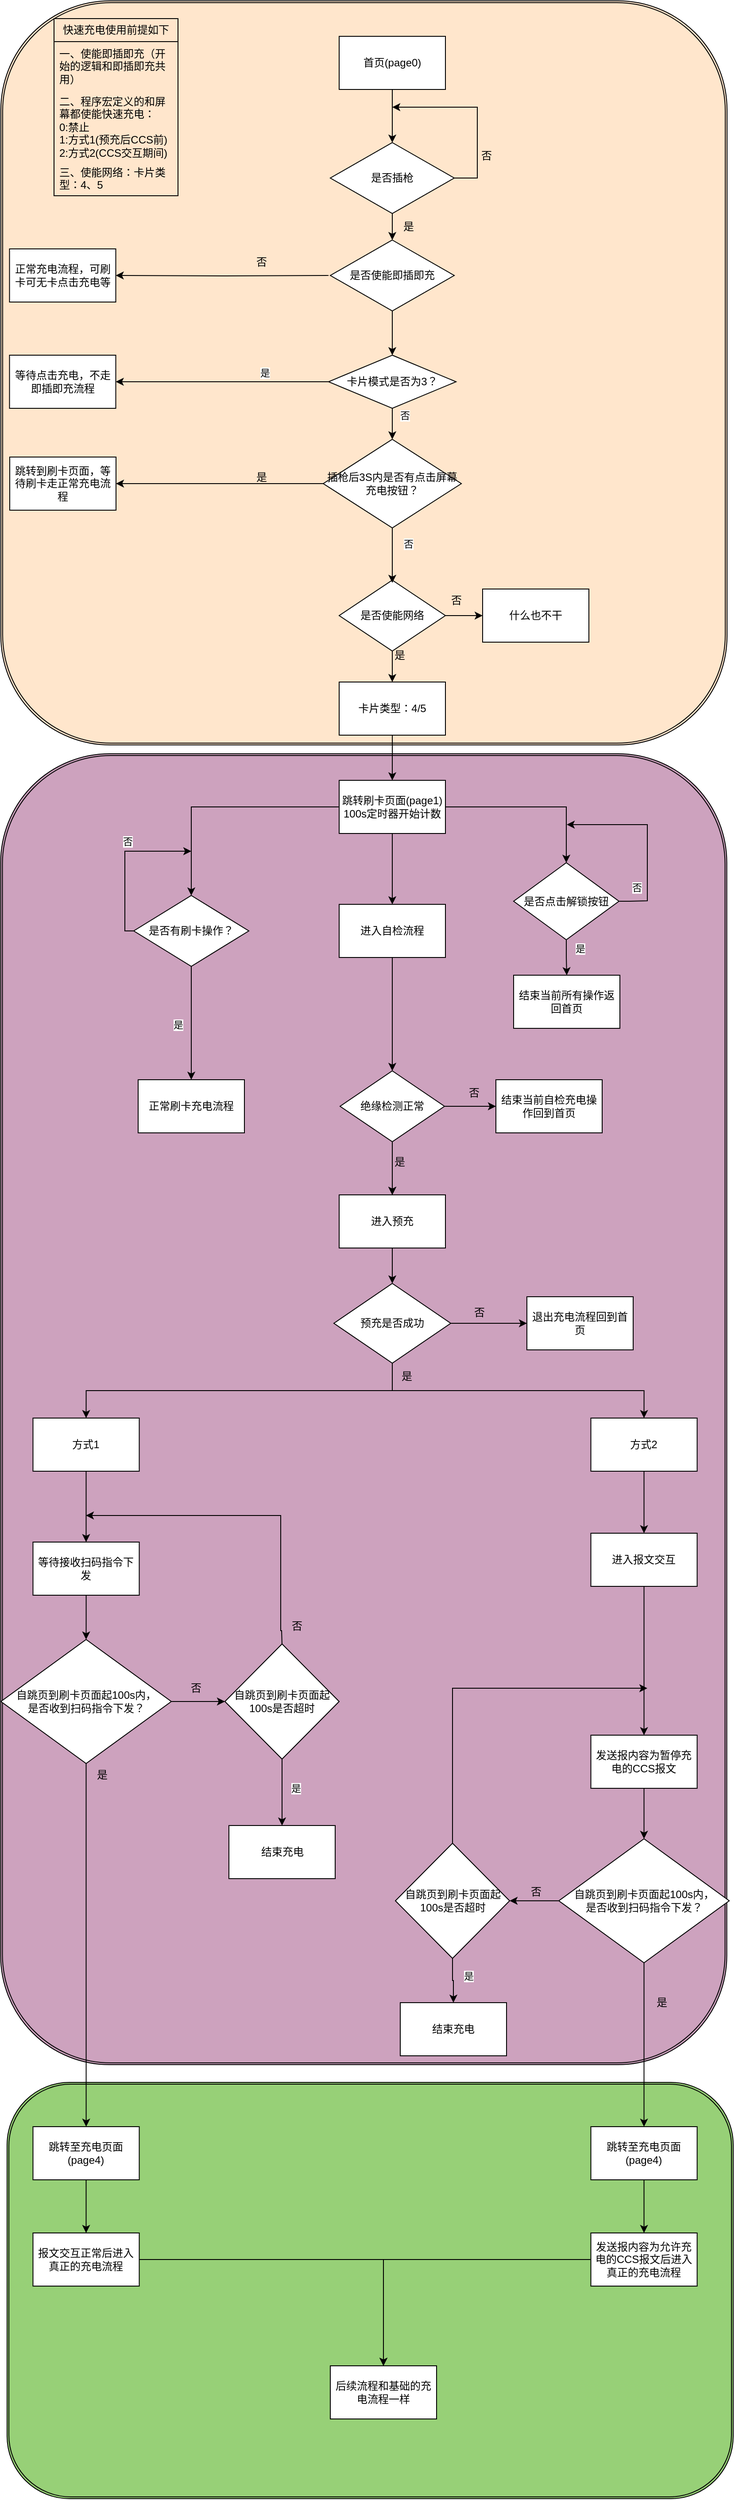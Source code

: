 <mxfile version="26.1.0">
  <diagram name="第 1 页" id="_wxlxbOuwD2xel54f2Es">
    <mxGraphModel dx="1295" dy="618" grid="1" gridSize="10" guides="1" tooltips="1" connect="1" arrows="1" fold="1" page="1" pageScale="1" pageWidth="827" pageHeight="1169" math="0" shadow="0">
      <root>
        <mxCell id="0" />
        <mxCell id="1" parent="0" />
        <mxCell id="grQIQOn9JKOV-cUVF6TH-68" value="" style="shape=ext;double=1;rounded=1;whiteSpace=wrap;html=1;fillColor=light-dark(#97D077,var(--ge-dark-color, #121212));" vertex="1" parent="1">
          <mxGeometry x="7" y="2350" width="820" height="470" as="geometry" />
        </mxCell>
        <mxCell id="grQIQOn9JKOV-cUVF6TH-65" value="" style="shape=ext;double=1;rounded=1;whiteSpace=wrap;html=1;fillColor=light-dark(#CDA2BE,var(--ge-dark-color, #121212));" vertex="1" parent="1">
          <mxGeometry x="-0.25" y="850" width="820" height="1480" as="geometry" />
        </mxCell>
        <mxCell id="grQIQOn9JKOV-cUVF6TH-64" value="" style="shape=ext;double=1;rounded=1;whiteSpace=wrap;html=1;fillColor=light-dark(#FFE6CC,var(--ge-dark-color, #121212));" vertex="1" parent="1">
          <mxGeometry width="820" height="840" as="geometry" />
        </mxCell>
        <mxCell id="zf2HrxrqcfnrQOqgLEEx-1" value="快速充电使用前提如下" style="swimlane;fontStyle=0;childLayout=stackLayout;horizontal=1;startSize=26;fillColor=none;horizontalStack=0;resizeParent=1;resizeParentMax=0;resizeLast=0;collapsible=1;marginBottom=0;whiteSpace=wrap;html=1;" parent="1" vertex="1">
          <mxGeometry x="60" y="20" width="140" height="200" as="geometry" />
        </mxCell>
        <mxCell id="zf2HrxrqcfnrQOqgLEEx-3" value="一、使能即插即充（开始的逻辑和即插即充共用）" style="text;strokeColor=none;fillColor=none;align=left;verticalAlign=top;spacingLeft=4;spacingRight=4;overflow=hidden;rotatable=0;points=[[0,0.5],[1,0.5]];portConstraint=eastwest;whiteSpace=wrap;html=1;" parent="zf2HrxrqcfnrQOqgLEEx-1" vertex="1">
          <mxGeometry y="26" width="140" height="54" as="geometry" />
        </mxCell>
        <mxCell id="zf2HrxrqcfnrQOqgLEEx-54" value="二、程序宏定义的和屏幕都使能快速充电：&lt;div&gt;0:禁止&lt;br&gt;&lt;div&gt;1:方式1(预充后CCS前)&lt;/div&gt;&lt;div&gt;2:方式2(CCS交互期间)&lt;/div&gt;&lt;/div&gt;" style="text;strokeColor=none;fillColor=none;align=left;verticalAlign=top;spacingLeft=4;spacingRight=4;overflow=hidden;rotatable=0;points=[[0,0.5],[1,0.5]];portConstraint=eastwest;whiteSpace=wrap;html=1;" parent="zf2HrxrqcfnrQOqgLEEx-1" vertex="1">
          <mxGeometry y="80" width="140" height="80" as="geometry" />
        </mxCell>
        <mxCell id="zf2HrxrqcfnrQOqgLEEx-6" value="三、使能网络：卡片类型：4、5" style="text;strokeColor=none;fillColor=none;align=left;verticalAlign=top;spacingLeft=4;spacingRight=4;overflow=hidden;rotatable=0;points=[[0,0.5],[1,0.5]];portConstraint=eastwest;whiteSpace=wrap;html=1;" parent="zf2HrxrqcfnrQOqgLEEx-1" vertex="1">
          <mxGeometry y="160" width="140" height="40" as="geometry" />
        </mxCell>
        <mxCell id="zf2HrxrqcfnrQOqgLEEx-10" value="首页(page0)" style="rounded=0;whiteSpace=wrap;html=1;" parent="1" vertex="1">
          <mxGeometry x="382" y="40" width="120" height="60" as="geometry" />
        </mxCell>
        <mxCell id="zf2HrxrqcfnrQOqgLEEx-11" value="" style="edgeStyle=orthogonalEdgeStyle;rounded=0;orthogonalLoop=1;jettySize=auto;html=1;exitX=0.5;exitY=1;exitDx=0;exitDy=0;" parent="1" source="zf2HrxrqcfnrQOqgLEEx-10" target="zf2HrxrqcfnrQOqgLEEx-47" edge="1">
          <mxGeometry relative="1" as="geometry">
            <mxPoint x="442" y="200" as="sourcePoint" />
          </mxGeometry>
        </mxCell>
        <mxCell id="zf2HrxrqcfnrQOqgLEEx-12" value="" style="edgeStyle=orthogonalEdgeStyle;rounded=0;orthogonalLoop=1;jettySize=auto;html=1;" parent="1" source="zf2HrxrqcfnrQOqgLEEx-14" target="zf2HrxrqcfnrQOqgLEEx-16" edge="1">
          <mxGeometry relative="1" as="geometry" />
        </mxCell>
        <mxCell id="zf2HrxrqcfnrQOqgLEEx-13" value="" style="edgeStyle=orthogonalEdgeStyle;rounded=0;orthogonalLoop=1;jettySize=auto;html=1;" parent="1" source="zf2HrxrqcfnrQOqgLEEx-14" target="zf2HrxrqcfnrQOqgLEEx-18" edge="1">
          <mxGeometry relative="1" as="geometry" />
        </mxCell>
        <mxCell id="zf2HrxrqcfnrQOqgLEEx-14" value="是否使能网络" style="rhombus;whiteSpace=wrap;html=1;rounded=0;" parent="1" vertex="1">
          <mxGeometry x="382" y="654" width="120" height="80" as="geometry" />
        </mxCell>
        <mxCell id="zf2HrxrqcfnrQOqgLEEx-16" value="什么也不干" style="rounded=0;whiteSpace=wrap;html=1;" parent="1" vertex="1">
          <mxGeometry x="544" y="664" width="120" height="60" as="geometry" />
        </mxCell>
        <mxCell id="zf2HrxrqcfnrQOqgLEEx-17" value="" style="edgeStyle=orthogonalEdgeStyle;rounded=0;orthogonalLoop=1;jettySize=auto;html=1;entryX=0.5;entryY=0;entryDx=0;entryDy=0;" parent="1" edge="1">
          <mxGeometry relative="1" as="geometry">
            <mxPoint x="442.0" y="880" as="targetPoint" />
            <mxPoint x="442.0" y="810" as="sourcePoint" />
          </mxGeometry>
        </mxCell>
        <mxCell id="zf2HrxrqcfnrQOqgLEEx-18" value="卡片类型：4/5" style="whiteSpace=wrap;html=1;rounded=0;" parent="1" vertex="1">
          <mxGeometry x="382" y="769" width="120" height="60" as="geometry" />
        </mxCell>
        <mxCell id="zf2HrxrqcfnrQOqgLEEx-19" value="否" style="text;html=1;align=center;verticalAlign=middle;resizable=0;points=[];autosize=1;strokeColor=none;fillColor=none;" parent="1" vertex="1">
          <mxGeometry x="494" y="662" width="40" height="30" as="geometry" />
        </mxCell>
        <mxCell id="zf2HrxrqcfnrQOqgLEEx-20" value="是" style="text;html=1;align=center;verticalAlign=middle;resizable=0;points=[];autosize=1;strokeColor=none;fillColor=none;" parent="1" vertex="1">
          <mxGeometry x="430" y="724" width="40" height="30" as="geometry" />
        </mxCell>
        <mxCell id="zf2HrxrqcfnrQOqgLEEx-64" value="" style="edgeStyle=orthogonalEdgeStyle;rounded=0;orthogonalLoop=1;jettySize=auto;html=1;" parent="1" source="zf2HrxrqcfnrQOqgLEEx-28" target="zf2HrxrqcfnrQOqgLEEx-63" edge="1">
          <mxGeometry relative="1" as="geometry" />
        </mxCell>
        <mxCell id="zf2HrxrqcfnrQOqgLEEx-72" value="" style="edgeStyle=orthogonalEdgeStyle;rounded=0;orthogonalLoop=1;jettySize=auto;html=1;" parent="1" source="zf2HrxrqcfnrQOqgLEEx-28" target="zf2HrxrqcfnrQOqgLEEx-71" edge="1">
          <mxGeometry relative="1" as="geometry" />
        </mxCell>
        <mxCell id="zf2HrxrqcfnrQOqgLEEx-75" value="" style="edgeStyle=orthogonalEdgeStyle;rounded=0;orthogonalLoop=1;jettySize=auto;html=1;" parent="1" source="zf2HrxrqcfnrQOqgLEEx-28" target="zf2HrxrqcfnrQOqgLEEx-74" edge="1">
          <mxGeometry relative="1" as="geometry" />
        </mxCell>
        <mxCell id="zf2HrxrqcfnrQOqgLEEx-28" value="跳转刷卡页面(page1)&lt;div&gt;100s定时器开始计数&lt;/div&gt;" style="whiteSpace=wrap;html=1;rounded=0;" parent="1" vertex="1">
          <mxGeometry x="382" y="880" width="120" height="60" as="geometry" />
        </mxCell>
        <mxCell id="zf2HrxrqcfnrQOqgLEEx-30" value="&lt;br&gt;&lt;div&gt;&lt;br&gt;&lt;/div&gt;" style="text;html=1;align=center;verticalAlign=middle;resizable=0;points=[];autosize=1;strokeColor=none;fillColor=none;" parent="1" vertex="1">
          <mxGeometry x="478" y="789" width="20" height="40" as="geometry" />
        </mxCell>
        <mxCell id="zf2HrxrqcfnrQOqgLEEx-32" value="" style="edgeStyle=orthogonalEdgeStyle;rounded=0;orthogonalLoop=1;jettySize=auto;html=1;" parent="1" source="zf2HrxrqcfnrQOqgLEEx-36" target="zf2HrxrqcfnrQOqgLEEx-37" edge="1">
          <mxGeometry relative="1" as="geometry" />
        </mxCell>
        <mxCell id="zf2HrxrqcfnrQOqgLEEx-33" value="是" style="edgeLabel;html=1;align=center;verticalAlign=middle;resizable=0;points=[];" parent="zf2HrxrqcfnrQOqgLEEx-32" vertex="1" connectable="0">
          <mxGeometry x="-0.431" y="-4" relative="1" as="geometry">
            <mxPoint x="-4" y="-6" as="offset" />
          </mxGeometry>
        </mxCell>
        <mxCell id="zf2HrxrqcfnrQOqgLEEx-34" value="" style="edgeStyle=orthogonalEdgeStyle;rounded=0;orthogonalLoop=1;jettySize=auto;html=1;" parent="1" source="zf2HrxrqcfnrQOqgLEEx-36" target="zf2HrxrqcfnrQOqgLEEx-41" edge="1">
          <mxGeometry relative="1" as="geometry" />
        </mxCell>
        <mxCell id="zf2HrxrqcfnrQOqgLEEx-35" value="否" style="edgeLabel;html=1;align=center;verticalAlign=middle;resizable=0;points=[];" parent="zf2HrxrqcfnrQOqgLEEx-34" vertex="1" connectable="0">
          <mxGeometry x="-0.64" y="4" relative="1" as="geometry">
            <mxPoint x="10" as="offset" />
          </mxGeometry>
        </mxCell>
        <mxCell id="zf2HrxrqcfnrQOqgLEEx-36" value="卡片模式是否为3？" style="rhombus;whiteSpace=wrap;html=1;rounded=0;" parent="1" vertex="1">
          <mxGeometry x="370" y="400" width="144" height="60" as="geometry" />
        </mxCell>
        <mxCell id="zf2HrxrqcfnrQOqgLEEx-37" value="等待点击充电，不走即插即充流程" style="whiteSpace=wrap;html=1;rounded=0;" parent="1" vertex="1">
          <mxGeometry x="9.75" y="400" width="120" height="60" as="geometry" />
        </mxCell>
        <mxCell id="zf2HrxrqcfnrQOqgLEEx-38" value="" style="edgeStyle=orthogonalEdgeStyle;rounded=0;orthogonalLoop=1;jettySize=auto;html=1;exitX=0;exitY=0.5;exitDx=0;exitDy=0;" parent="1" source="zf2HrxrqcfnrQOqgLEEx-41" target="zf2HrxrqcfnrQOqgLEEx-42" edge="1">
          <mxGeometry relative="1" as="geometry">
            <mxPoint x="366" y="555" as="sourcePoint" />
            <Array as="points" />
          </mxGeometry>
        </mxCell>
        <mxCell id="zf2HrxrqcfnrQOqgLEEx-39" style="edgeStyle=orthogonalEdgeStyle;rounded=0;orthogonalLoop=1;jettySize=auto;html=1;entryX=0.5;entryY=0.075;entryDx=0;entryDy=0;entryPerimeter=0;" parent="1" edge="1">
          <mxGeometry relative="1" as="geometry">
            <mxPoint x="442" y="657" as="targetPoint" />
            <mxPoint x="442" y="592" as="sourcePoint" />
          </mxGeometry>
        </mxCell>
        <mxCell id="zf2HrxrqcfnrQOqgLEEx-40" value="否" style="edgeLabel;html=1;align=center;verticalAlign=middle;resizable=0;points=[];" parent="zf2HrxrqcfnrQOqgLEEx-39" vertex="1" connectable="0">
          <mxGeometry x="-0.361" y="2" relative="1" as="geometry">
            <mxPoint x="16" as="offset" />
          </mxGeometry>
        </mxCell>
        <mxCell id="zf2HrxrqcfnrQOqgLEEx-41" value="插枪后3S内是否有点击屏幕充电按钮？" style="rhombus;whiteSpace=wrap;html=1;rounded=0;" parent="1" vertex="1">
          <mxGeometry x="364" y="495" width="156" height="100" as="geometry" />
        </mxCell>
        <mxCell id="zf2HrxrqcfnrQOqgLEEx-42" value="跳转到刷卡页面，等待刷卡走正常充电流程" style="whiteSpace=wrap;html=1;rounded=0;" parent="1" vertex="1">
          <mxGeometry x="10" y="515" width="120" height="60" as="geometry" />
        </mxCell>
        <mxCell id="zf2HrxrqcfnrQOqgLEEx-43" value="是" style="text;html=1;align=center;verticalAlign=middle;resizable=0;points=[];autosize=1;strokeColor=none;fillColor=none;" parent="1" vertex="1">
          <mxGeometry x="274" y="523" width="40" height="30" as="geometry" />
        </mxCell>
        <mxCell id="zf2HrxrqcfnrQOqgLEEx-44" value="" style="edgeStyle=orthogonalEdgeStyle;rounded=0;orthogonalLoop=1;jettySize=auto;html=1;entryX=0.5;entryY=0;entryDx=0;entryDy=0;" parent="1" source="zf2HrxrqcfnrQOqgLEEx-47" edge="1">
          <mxGeometry relative="1" as="geometry">
            <mxPoint x="442" y="270" as="targetPoint" />
          </mxGeometry>
        </mxCell>
        <mxCell id="zf2HrxrqcfnrQOqgLEEx-45" style="edgeStyle=orthogonalEdgeStyle;rounded=0;orthogonalLoop=1;jettySize=auto;html=1;exitX=1;exitY=0.5;exitDx=0;exitDy=0;" parent="1" source="zf2HrxrqcfnrQOqgLEEx-47" edge="1">
          <mxGeometry relative="1" as="geometry">
            <mxPoint x="442" y="120" as="targetPoint" />
            <Array as="points">
              <mxPoint x="538" y="200" />
              <mxPoint x="538" y="120" />
            </Array>
          </mxGeometry>
        </mxCell>
        <mxCell id="zf2HrxrqcfnrQOqgLEEx-46" value="" style="edgeStyle=orthogonalEdgeStyle;rounded=0;orthogonalLoop=1;jettySize=auto;html=1;" parent="1" target="zf2HrxrqcfnrQOqgLEEx-49" edge="1">
          <mxGeometry relative="1" as="geometry">
            <mxPoint x="370" y="310" as="sourcePoint" />
          </mxGeometry>
        </mxCell>
        <mxCell id="zf2HrxrqcfnrQOqgLEEx-47" value="是否插枪" style="rhombus;whiteSpace=wrap;html=1;rounded=0;" parent="1" vertex="1">
          <mxGeometry x="372" y="160" width="140" height="80" as="geometry" />
        </mxCell>
        <mxCell id="zf2HrxrqcfnrQOqgLEEx-48" value="是" style="text;html=1;align=center;verticalAlign=middle;resizable=0;points=[];autosize=1;strokeColor=none;fillColor=none;" parent="1" vertex="1">
          <mxGeometry x="440" y="240" width="40" height="30" as="geometry" />
        </mxCell>
        <mxCell id="zf2HrxrqcfnrQOqgLEEx-49" value="正常充电流程，可刷卡可无卡点击充电等" style="whiteSpace=wrap;html=1;rounded=0;" parent="1" vertex="1">
          <mxGeometry x="9.75" y="280" width="120" height="60" as="geometry" />
        </mxCell>
        <mxCell id="zf2HrxrqcfnrQOqgLEEx-50" value="否" style="text;html=1;align=center;verticalAlign=middle;resizable=0;points=[];autosize=1;strokeColor=none;fillColor=none;" parent="1" vertex="1">
          <mxGeometry x="274" y="280" width="40" height="30" as="geometry" />
        </mxCell>
        <mxCell id="zf2HrxrqcfnrQOqgLEEx-51" style="edgeStyle=orthogonalEdgeStyle;rounded=0;orthogonalLoop=1;jettySize=auto;html=1;entryX=0.5;entryY=0;entryDx=0;entryDy=0;" parent="1" source="zf2HrxrqcfnrQOqgLEEx-52" target="zf2HrxrqcfnrQOqgLEEx-36" edge="1">
          <mxGeometry relative="1" as="geometry" />
        </mxCell>
        <mxCell id="zf2HrxrqcfnrQOqgLEEx-52" value="是否使能即插即充" style="rhombus;whiteSpace=wrap;html=1;rounded=0;" parent="1" vertex="1">
          <mxGeometry x="372" y="270" width="140" height="80" as="geometry" />
        </mxCell>
        <mxCell id="zf2HrxrqcfnrQOqgLEEx-53" value="否" style="text;html=1;align=center;verticalAlign=middle;resizable=0;points=[];autosize=1;strokeColor=none;fillColor=none;" parent="1" vertex="1">
          <mxGeometry x="528" y="160" width="40" height="30" as="geometry" />
        </mxCell>
        <mxCell id="grQIQOn9JKOV-cUVF6TH-13" value="" style="edgeStyle=orthogonalEdgeStyle;rounded=0;orthogonalLoop=1;jettySize=auto;html=1;" edge="1" parent="1" source="zf2HrxrqcfnrQOqgLEEx-61" target="grQIQOn9JKOV-cUVF6TH-12">
          <mxGeometry relative="1" as="geometry" />
        </mxCell>
        <mxCell id="grQIQOn9JKOV-cUVF6TH-45" style="edgeStyle=orthogonalEdgeStyle;rounded=0;orthogonalLoop=1;jettySize=auto;html=1;exitX=1;exitY=0.5;exitDx=0;exitDy=0;entryX=0;entryY=0.5;entryDx=0;entryDy=0;" edge="1" parent="1" source="zf2HrxrqcfnrQOqgLEEx-61" target="grQIQOn9JKOV-cUVF6TH-44">
          <mxGeometry relative="1" as="geometry" />
        </mxCell>
        <mxCell id="zf2HrxrqcfnrQOqgLEEx-61" value="自跳页到刷卡页面起100s内，&lt;div&gt;是否收到扫码指令下发？&lt;/div&gt;" style="rhombus;whiteSpace=wrap;html=1;rounded=0;" parent="1" vertex="1">
          <mxGeometry y="1850" width="192.5" height="140" as="geometry" />
        </mxCell>
        <mxCell id="zf2HrxrqcfnrQOqgLEEx-66" value="" style="edgeStyle=orthogonalEdgeStyle;rounded=0;orthogonalLoop=1;jettySize=auto;html=1;exitX=0;exitY=0.5;exitDx=0;exitDy=0;" parent="1" source="zf2HrxrqcfnrQOqgLEEx-63" edge="1">
          <mxGeometry relative="1" as="geometry">
            <Array as="points">
              <mxPoint x="140" y="1050" />
              <mxPoint x="140" y="960" />
            </Array>
            <mxPoint x="215" y="960" as="targetPoint" />
          </mxGeometry>
        </mxCell>
        <mxCell id="zf2HrxrqcfnrQOqgLEEx-82" value="否" style="edgeLabel;html=1;align=center;verticalAlign=middle;resizable=0;points=[];" parent="zf2HrxrqcfnrQOqgLEEx-66" vertex="1" connectable="0">
          <mxGeometry x="0.123" y="-3" relative="1" as="geometry">
            <mxPoint y="-13" as="offset" />
          </mxGeometry>
        </mxCell>
        <mxCell id="zf2HrxrqcfnrQOqgLEEx-68" value="" style="edgeStyle=orthogonalEdgeStyle;rounded=0;orthogonalLoop=1;jettySize=auto;html=1;entryX=0.5;entryY=0;entryDx=0;entryDy=0;exitX=0.5;exitY=1;exitDx=0;exitDy=0;" parent="1" source="zf2HrxrqcfnrQOqgLEEx-63" target="zf2HrxrqcfnrQOqgLEEx-67" edge="1">
          <mxGeometry relative="1" as="geometry">
            <Array as="points">
              <mxPoint x="215" y="1208" />
            </Array>
          </mxGeometry>
        </mxCell>
        <mxCell id="zf2HrxrqcfnrQOqgLEEx-70" value="是" style="edgeLabel;html=1;align=center;verticalAlign=middle;resizable=0;points=[];" parent="zf2HrxrqcfnrQOqgLEEx-68" vertex="1" connectable="0">
          <mxGeometry x="-0.235" y="3" relative="1" as="geometry">
            <mxPoint x="-18" y="17" as="offset" />
          </mxGeometry>
        </mxCell>
        <mxCell id="zf2HrxrqcfnrQOqgLEEx-63" value="是否有刷卡操作？" style="rhombus;whiteSpace=wrap;html=1;rounded=0;" parent="1" vertex="1">
          <mxGeometry x="150" y="1010" width="130" height="80" as="geometry" />
        </mxCell>
        <mxCell id="zf2HrxrqcfnrQOqgLEEx-67" value="正常刷卡充电流程" style="whiteSpace=wrap;html=1;rounded=0;" parent="1" vertex="1">
          <mxGeometry x="155" y="1218" width="120" height="60" as="geometry" />
        </mxCell>
        <mxCell id="grQIQOn9JKOV-cUVF6TH-59" value="" style="edgeStyle=orthogonalEdgeStyle;rounded=0;orthogonalLoop=1;jettySize=auto;html=1;" edge="1" parent="1" source="zf2HrxrqcfnrQOqgLEEx-71" target="grQIQOn9JKOV-cUVF6TH-58">
          <mxGeometry relative="1" as="geometry" />
        </mxCell>
        <mxCell id="grQIQOn9JKOV-cUVF6TH-60" value="是" style="edgeLabel;html=1;align=center;verticalAlign=middle;resizable=0;points=[];" vertex="1" connectable="0" parent="grQIQOn9JKOV-cUVF6TH-59">
          <mxGeometry x="-0.535" y="2" relative="1" as="geometry">
            <mxPoint x="13" as="offset" />
          </mxGeometry>
        </mxCell>
        <mxCell id="grQIQOn9JKOV-cUVF6TH-61" style="edgeStyle=orthogonalEdgeStyle;rounded=0;orthogonalLoop=1;jettySize=auto;html=1;exitX=1;exitY=0.5;exitDx=0;exitDy=0;" edge="1" parent="1" source="zf2HrxrqcfnrQOqgLEEx-71">
          <mxGeometry relative="1" as="geometry">
            <mxPoint x="639.0" y="930" as="targetPoint" />
            <Array as="points">
              <mxPoint x="710" y="1016" />
              <mxPoint x="730" y="1016" />
              <mxPoint x="730" y="930" />
            </Array>
          </mxGeometry>
        </mxCell>
        <mxCell id="zf2HrxrqcfnrQOqgLEEx-71" value="是否点击解锁按钮" style="rhombus;whiteSpace=wrap;html=1;rounded=0;" parent="1" vertex="1">
          <mxGeometry x="579" y="973" width="119" height="87" as="geometry" />
        </mxCell>
        <mxCell id="zf2HrxrqcfnrQOqgLEEx-77" value="" style="edgeStyle=orthogonalEdgeStyle;rounded=0;orthogonalLoop=1;jettySize=auto;html=1;" parent="1" source="zf2HrxrqcfnrQOqgLEEx-74" target="zf2HrxrqcfnrQOqgLEEx-76" edge="1">
          <mxGeometry relative="1" as="geometry" />
        </mxCell>
        <mxCell id="zf2HrxrqcfnrQOqgLEEx-74" value="进入自检流程" style="whiteSpace=wrap;html=1;rounded=0;" parent="1" vertex="1">
          <mxGeometry x="382" y="1020" width="120" height="60" as="geometry" />
        </mxCell>
        <mxCell id="zf2HrxrqcfnrQOqgLEEx-79" value="" style="edgeStyle=orthogonalEdgeStyle;rounded=0;orthogonalLoop=1;jettySize=auto;html=1;" parent="1" source="zf2HrxrqcfnrQOqgLEEx-76" target="zf2HrxrqcfnrQOqgLEEx-78" edge="1">
          <mxGeometry relative="1" as="geometry" />
        </mxCell>
        <mxCell id="zf2HrxrqcfnrQOqgLEEx-85" value="" style="edgeStyle=orthogonalEdgeStyle;rounded=0;orthogonalLoop=1;jettySize=auto;html=1;" parent="1" source="zf2HrxrqcfnrQOqgLEEx-76" target="zf2HrxrqcfnrQOqgLEEx-84" edge="1">
          <mxGeometry relative="1" as="geometry" />
        </mxCell>
        <mxCell id="grQIQOn9JKOV-cUVF6TH-1" value="" style="edgeStyle=orthogonalEdgeStyle;rounded=0;orthogonalLoop=1;jettySize=auto;html=1;" edge="1" parent="1" source="zf2HrxrqcfnrQOqgLEEx-76" target="zf2HrxrqcfnrQOqgLEEx-78">
          <mxGeometry relative="1" as="geometry" />
        </mxCell>
        <mxCell id="zf2HrxrqcfnrQOqgLEEx-76" value="绝缘检测正常" style="rhombus;whiteSpace=wrap;html=1;rounded=0;" parent="1" vertex="1">
          <mxGeometry x="383" y="1208" width="118" height="80" as="geometry" />
        </mxCell>
        <mxCell id="zf2HrxrqcfnrQOqgLEEx-87" value="" style="edgeStyle=orthogonalEdgeStyle;rounded=0;orthogonalLoop=1;jettySize=auto;html=1;" parent="1" source="zf2HrxrqcfnrQOqgLEEx-78" target="zf2HrxrqcfnrQOqgLEEx-86" edge="1">
          <mxGeometry relative="1" as="geometry" />
        </mxCell>
        <mxCell id="zf2HrxrqcfnrQOqgLEEx-78" value="进入预充" style="whiteSpace=wrap;html=1;rounded=0;" parent="1" vertex="1">
          <mxGeometry x="382" y="1348" width="120" height="60" as="geometry" />
        </mxCell>
        <mxCell id="zf2HrxrqcfnrQOqgLEEx-84" value="结束当前自检充电操作回到首页" style="whiteSpace=wrap;html=1;rounded=0;" parent="1" vertex="1">
          <mxGeometry x="559" y="1218" width="120" height="60" as="geometry" />
        </mxCell>
        <mxCell id="grQIQOn9JKOV-cUVF6TH-6" value="" style="edgeStyle=orthogonalEdgeStyle;rounded=0;orthogonalLoop=1;jettySize=auto;html=1;exitX=0.5;exitY=1;exitDx=0;exitDy=0;" edge="1" parent="1" source="grQIQOn9JKOV-cUVF6TH-20" target="grQIQOn9JKOV-cUVF6TH-5">
          <mxGeometry relative="1" as="geometry">
            <mxPoint x="273.5" y="1700" as="sourcePoint" />
          </mxGeometry>
        </mxCell>
        <mxCell id="grQIQOn9JKOV-cUVF6TH-10" value="" style="edgeStyle=orthogonalEdgeStyle;rounded=0;orthogonalLoop=1;jettySize=auto;html=1;" edge="1" parent="1" source="zf2HrxrqcfnrQOqgLEEx-86" target="grQIQOn9JKOV-cUVF6TH-9">
          <mxGeometry relative="1" as="geometry" />
        </mxCell>
        <mxCell id="grQIQOn9JKOV-cUVF6TH-21" style="edgeStyle=orthogonalEdgeStyle;rounded=0;orthogonalLoop=1;jettySize=auto;html=1;exitX=0.5;exitY=1;exitDx=0;exitDy=0;entryX=0.5;entryY=0;entryDx=0;entryDy=0;" edge="1" parent="1" source="zf2HrxrqcfnrQOqgLEEx-86" target="grQIQOn9JKOV-cUVF6TH-20">
          <mxGeometry relative="1" as="geometry" />
        </mxCell>
        <mxCell id="grQIQOn9JKOV-cUVF6TH-23" style="edgeStyle=orthogonalEdgeStyle;rounded=0;orthogonalLoop=1;jettySize=auto;html=1;entryX=0.5;entryY=0;entryDx=0;entryDy=0;exitX=0.5;exitY=1;exitDx=0;exitDy=0;" edge="1" parent="1" source="zf2HrxrqcfnrQOqgLEEx-86" target="grQIQOn9JKOV-cUVF6TH-22">
          <mxGeometry relative="1" as="geometry" />
        </mxCell>
        <mxCell id="zf2HrxrqcfnrQOqgLEEx-86" value="预充是否成功" style="rhombus;whiteSpace=wrap;html=1;rounded=0;" parent="1" vertex="1">
          <mxGeometry x="376" y="1448" width="132" height="90" as="geometry" />
        </mxCell>
        <mxCell id="grQIQOn9JKOV-cUVF6TH-2" value="是" style="text;html=1;align=center;verticalAlign=middle;resizable=0;points=[];autosize=1;strokeColor=none;fillColor=none;" vertex="1" parent="1">
          <mxGeometry x="430" y="1296" width="40" height="30" as="geometry" />
        </mxCell>
        <mxCell id="grQIQOn9JKOV-cUVF6TH-3" value="否" style="text;html=1;align=center;verticalAlign=middle;resizable=0;points=[];autosize=1;strokeColor=none;fillColor=none;" vertex="1" parent="1">
          <mxGeometry x="514" y="1218" width="40" height="30" as="geometry" />
        </mxCell>
        <mxCell id="grQIQOn9JKOV-cUVF6TH-7" value="" style="edgeStyle=orthogonalEdgeStyle;rounded=0;orthogonalLoop=1;jettySize=auto;html=1;" edge="1" parent="1" source="grQIQOn9JKOV-cUVF6TH-5" target="zf2HrxrqcfnrQOqgLEEx-61">
          <mxGeometry relative="1" as="geometry" />
        </mxCell>
        <mxCell id="grQIQOn9JKOV-cUVF6TH-5" value="等待接收扫码指令下发" style="whiteSpace=wrap;html=1;rounded=0;" vertex="1" parent="1">
          <mxGeometry x="36.25" y="1740" width="120" height="60" as="geometry" />
        </mxCell>
        <mxCell id="grQIQOn9JKOV-cUVF6TH-8" value="是" style="text;html=1;align=center;verticalAlign=middle;resizable=0;points=[];autosize=1;strokeColor=none;fillColor=none;" vertex="1" parent="1">
          <mxGeometry x="438" y="1538" width="40" height="30" as="geometry" />
        </mxCell>
        <mxCell id="grQIQOn9JKOV-cUVF6TH-9" value="退出充电流程回到首页" style="whiteSpace=wrap;html=1;rounded=0;" vertex="1" parent="1">
          <mxGeometry x="594" y="1463" width="120" height="60" as="geometry" />
        </mxCell>
        <mxCell id="grQIQOn9JKOV-cUVF6TH-11" value="否" style="text;html=1;align=center;verticalAlign=middle;resizable=0;points=[];autosize=1;strokeColor=none;fillColor=none;" vertex="1" parent="1">
          <mxGeometry x="520" y="1466" width="40" height="30" as="geometry" />
        </mxCell>
        <mxCell id="grQIQOn9JKOV-cUVF6TH-53" value="" style="edgeStyle=orthogonalEdgeStyle;rounded=0;orthogonalLoop=1;jettySize=auto;html=1;" edge="1" parent="1" source="grQIQOn9JKOV-cUVF6TH-12" target="grQIQOn9JKOV-cUVF6TH-52">
          <mxGeometry relative="1" as="geometry" />
        </mxCell>
        <mxCell id="grQIQOn9JKOV-cUVF6TH-12" value="跳转至充电页面(page4)" style="whiteSpace=wrap;html=1;rounded=0;" vertex="1" parent="1">
          <mxGeometry x="36.25" y="2400" width="120" height="60" as="geometry" />
        </mxCell>
        <mxCell id="grQIQOn9JKOV-cUVF6TH-18" value="是" style="text;html=1;align=center;verticalAlign=middle;resizable=0;points=[];autosize=1;strokeColor=none;fillColor=none;" vertex="1" parent="1">
          <mxGeometry x="93.75" y="1988" width="40" height="30" as="geometry" />
        </mxCell>
        <mxCell id="grQIQOn9JKOV-cUVF6TH-19" value="否" style="text;html=1;align=center;verticalAlign=middle;resizable=0;points=[];autosize=1;strokeColor=none;fillColor=none;" vertex="1" parent="1">
          <mxGeometry x="200" y="1890" width="40" height="30" as="geometry" />
        </mxCell>
        <mxCell id="grQIQOn9JKOV-cUVF6TH-20" value="方式1" style="rounded=0;whiteSpace=wrap;html=1;" vertex="1" parent="1">
          <mxGeometry x="36.25" y="1600" width="120" height="60" as="geometry" />
        </mxCell>
        <mxCell id="grQIQOn9JKOV-cUVF6TH-25" value="" style="edgeStyle=orthogonalEdgeStyle;rounded=0;orthogonalLoop=1;jettySize=auto;html=1;" edge="1" parent="1" source="grQIQOn9JKOV-cUVF6TH-22" target="grQIQOn9JKOV-cUVF6TH-24">
          <mxGeometry relative="1" as="geometry" />
        </mxCell>
        <mxCell id="grQIQOn9JKOV-cUVF6TH-22" value="方式2" style="rounded=0;whiteSpace=wrap;html=1;" vertex="1" parent="1">
          <mxGeometry x="666.25" y="1600" width="120" height="60" as="geometry" />
        </mxCell>
        <mxCell id="grQIQOn9JKOV-cUVF6TH-27" value="" style="edgeStyle=orthogonalEdgeStyle;rounded=0;orthogonalLoop=1;jettySize=auto;html=1;" edge="1" parent="1" source="grQIQOn9JKOV-cUVF6TH-24" target="grQIQOn9JKOV-cUVF6TH-26">
          <mxGeometry relative="1" as="geometry" />
        </mxCell>
        <mxCell id="grQIQOn9JKOV-cUVF6TH-24" value="进入报文交互" style="whiteSpace=wrap;html=1;rounded=0;" vertex="1" parent="1">
          <mxGeometry x="666.25" y="1730" width="120" height="60" as="geometry" />
        </mxCell>
        <mxCell id="grQIQOn9JKOV-cUVF6TH-29" value="" style="edgeStyle=orthogonalEdgeStyle;rounded=0;orthogonalLoop=1;jettySize=auto;html=1;entryX=0.5;entryY=0;entryDx=0;entryDy=0;" edge="1" parent="1" source="grQIQOn9JKOV-cUVF6TH-26" target="grQIQOn9JKOV-cUVF6TH-30">
          <mxGeometry relative="1" as="geometry">
            <mxPoint x="706.13" y="2075" as="targetPoint" />
          </mxGeometry>
        </mxCell>
        <mxCell id="grQIQOn9JKOV-cUVF6TH-26" value="发送报内容为暂停充电的CCS报文" style="whiteSpace=wrap;html=1;rounded=0;" vertex="1" parent="1">
          <mxGeometry x="666.25" y="1958" width="120" height="60" as="geometry" />
        </mxCell>
        <mxCell id="grQIQOn9JKOV-cUVF6TH-39" style="edgeStyle=orthogonalEdgeStyle;rounded=0;orthogonalLoop=1;jettySize=auto;html=1;exitX=0;exitY=0.5;exitDx=0;exitDy=0;entryX=1;entryY=0.5;entryDx=0;entryDy=0;" edge="1" parent="1" source="grQIQOn9JKOV-cUVF6TH-30" target="grQIQOn9JKOV-cUVF6TH-38">
          <mxGeometry relative="1" as="geometry" />
        </mxCell>
        <mxCell id="grQIQOn9JKOV-cUVF6TH-51" style="edgeStyle=orthogonalEdgeStyle;rounded=0;orthogonalLoop=1;jettySize=auto;html=1;exitX=0.5;exitY=1;exitDx=0;exitDy=0;entryX=0.5;entryY=0;entryDx=0;entryDy=0;" edge="1" parent="1" source="grQIQOn9JKOV-cUVF6TH-30" target="grQIQOn9JKOV-cUVF6TH-36">
          <mxGeometry relative="1" as="geometry" />
        </mxCell>
        <mxCell id="grQIQOn9JKOV-cUVF6TH-30" value="自跳页到刷卡页面起100s内，&lt;div&gt;是否收到扫码指令下发？&lt;/div&gt;" style="rhombus;whiteSpace=wrap;html=1;rounded=0;" vertex="1" parent="1">
          <mxGeometry x="630" y="2075" width="192.5" height="140" as="geometry" />
        </mxCell>
        <mxCell id="grQIQOn9JKOV-cUVF6TH-32" value="否" style="text;html=1;align=center;verticalAlign=middle;resizable=0;points=[];autosize=1;strokeColor=none;fillColor=none;" vertex="1" parent="1">
          <mxGeometry x="584" y="2120" width="40" height="30" as="geometry" />
        </mxCell>
        <mxCell id="grQIQOn9JKOV-cUVF6TH-35" value="是" style="text;html=1;align=center;verticalAlign=middle;resizable=0;points=[];autosize=1;strokeColor=none;fillColor=none;" vertex="1" parent="1">
          <mxGeometry x="726.13" y="2245" width="40" height="30" as="geometry" />
        </mxCell>
        <mxCell id="grQIQOn9JKOV-cUVF6TH-54" value="" style="edgeStyle=orthogonalEdgeStyle;rounded=0;orthogonalLoop=1;jettySize=auto;html=1;" edge="1" parent="1" source="grQIQOn9JKOV-cUVF6TH-36" target="grQIQOn9JKOV-cUVF6TH-50">
          <mxGeometry relative="1" as="geometry" />
        </mxCell>
        <mxCell id="grQIQOn9JKOV-cUVF6TH-36" value="跳转至充电页面(page4)" style="whiteSpace=wrap;html=1;rounded=0;" vertex="1" parent="1">
          <mxGeometry x="666.25" y="2400" width="120" height="60" as="geometry" />
        </mxCell>
        <mxCell id="grQIQOn9JKOV-cUVF6TH-41" value="" style="edgeStyle=orthogonalEdgeStyle;rounded=0;orthogonalLoop=1;jettySize=auto;html=1;" edge="1" parent="1" source="grQIQOn9JKOV-cUVF6TH-38" target="grQIQOn9JKOV-cUVF6TH-40">
          <mxGeometry relative="1" as="geometry" />
        </mxCell>
        <mxCell id="grQIQOn9JKOV-cUVF6TH-42" value="是" style="edgeLabel;html=1;align=center;verticalAlign=middle;resizable=0;points=[];" vertex="1" connectable="0" parent="grQIQOn9JKOV-cUVF6TH-41">
          <mxGeometry x="-0.245" y="2" relative="1" as="geometry">
            <mxPoint x="16" as="offset" />
          </mxGeometry>
        </mxCell>
        <mxCell id="grQIQOn9JKOV-cUVF6TH-43" style="edgeStyle=orthogonalEdgeStyle;rounded=0;orthogonalLoop=1;jettySize=auto;html=1;exitX=0.5;exitY=0;exitDx=0;exitDy=0;" edge="1" parent="1" source="grQIQOn9JKOV-cUVF6TH-38">
          <mxGeometry relative="1" as="geometry">
            <mxPoint x="730" y="1905" as="targetPoint" />
            <mxPoint x="503" y="2080" as="sourcePoint" />
            <Array as="points">
              <mxPoint x="510" y="2080" />
              <mxPoint x="510" y="1905" />
            </Array>
          </mxGeometry>
        </mxCell>
        <mxCell id="grQIQOn9JKOV-cUVF6TH-38" value="自跳页到刷卡页面起100s是否超时" style="rhombus;whiteSpace=wrap;html=1;" vertex="1" parent="1">
          <mxGeometry x="445.5" y="2080" width="129" height="130" as="geometry" />
        </mxCell>
        <mxCell id="grQIQOn9JKOV-cUVF6TH-40" value="结束充电" style="whiteSpace=wrap;html=1;" vertex="1" parent="1">
          <mxGeometry x="451" y="2260" width="120" height="60" as="geometry" />
        </mxCell>
        <mxCell id="grQIQOn9JKOV-cUVF6TH-49" style="edgeStyle=orthogonalEdgeStyle;rounded=0;orthogonalLoop=1;jettySize=auto;html=1;exitX=0.5;exitY=0;exitDx=0;exitDy=0;" edge="1" parent="1" source="grQIQOn9JKOV-cUVF6TH-44">
          <mxGeometry relative="1" as="geometry">
            <mxPoint x="96" y="1710" as="targetPoint" />
            <mxPoint x="313.5" y="1855" as="sourcePoint" />
            <Array as="points">
              <mxPoint x="317" y="1856" />
              <mxPoint x="317" y="1840" />
              <mxPoint x="316" y="1840" />
              <mxPoint x="316" y="1710" />
            </Array>
          </mxGeometry>
        </mxCell>
        <mxCell id="grQIQOn9JKOV-cUVF6TH-44" value="自跳页到刷卡页面起100s是否超时" style="rhombus;whiteSpace=wrap;html=1;" vertex="1" parent="1">
          <mxGeometry x="253" y="1855" width="129" height="130" as="geometry" />
        </mxCell>
        <mxCell id="grQIQOn9JKOV-cUVF6TH-46" value="" style="edgeStyle=orthogonalEdgeStyle;rounded=0;orthogonalLoop=1;jettySize=auto;html=1;exitX=0.5;exitY=1;exitDx=0;exitDy=0;" edge="1" parent="1" target="grQIQOn9JKOV-cUVF6TH-48" source="grQIQOn9JKOV-cUVF6TH-44">
          <mxGeometry relative="1" as="geometry">
            <mxPoint x="338.5" y="1985" as="sourcePoint" />
          </mxGeometry>
        </mxCell>
        <mxCell id="grQIQOn9JKOV-cUVF6TH-47" value="是" style="edgeLabel;html=1;align=center;verticalAlign=middle;resizable=0;points=[];" vertex="1" connectable="0" parent="grQIQOn9JKOV-cUVF6TH-46">
          <mxGeometry x="-0.245" y="2" relative="1" as="geometry">
            <mxPoint x="13" y="4" as="offset" />
          </mxGeometry>
        </mxCell>
        <mxCell id="grQIQOn9JKOV-cUVF6TH-48" value="结束充电" style="whiteSpace=wrap;html=1;" vertex="1" parent="1">
          <mxGeometry x="257.5" y="2060" width="120" height="60" as="geometry" />
        </mxCell>
        <mxCell id="grQIQOn9JKOV-cUVF6TH-57" style="edgeStyle=orthogonalEdgeStyle;rounded=0;orthogonalLoop=1;jettySize=auto;html=1;" edge="1" parent="1" source="grQIQOn9JKOV-cUVF6TH-50" target="grQIQOn9JKOV-cUVF6TH-55">
          <mxGeometry relative="1" as="geometry" />
        </mxCell>
        <mxCell id="grQIQOn9JKOV-cUVF6TH-50" value="发送报内容为允许充电的CCS报文后进入真正的充电流程" style="whiteSpace=wrap;html=1;rounded=0;" vertex="1" parent="1">
          <mxGeometry x="666.25" y="2520" width="120" height="60" as="geometry" />
        </mxCell>
        <mxCell id="grQIQOn9JKOV-cUVF6TH-56" value="" style="edgeStyle=orthogonalEdgeStyle;rounded=0;orthogonalLoop=1;jettySize=auto;html=1;" edge="1" parent="1" source="grQIQOn9JKOV-cUVF6TH-52" target="grQIQOn9JKOV-cUVF6TH-55">
          <mxGeometry relative="1" as="geometry" />
        </mxCell>
        <mxCell id="grQIQOn9JKOV-cUVF6TH-52" value="报文交互正常后进入真正的充电流程" style="whiteSpace=wrap;html=1;rounded=0;" vertex="1" parent="1">
          <mxGeometry x="36.25" y="2520" width="120" height="60" as="geometry" />
        </mxCell>
        <mxCell id="grQIQOn9JKOV-cUVF6TH-55" value="后续流程和基础的充电流程一样" style="whiteSpace=wrap;html=1;rounded=0;" vertex="1" parent="1">
          <mxGeometry x="372" y="2670" width="120" height="60" as="geometry" />
        </mxCell>
        <mxCell id="grQIQOn9JKOV-cUVF6TH-58" value="结束当前所有操作返回首页" style="whiteSpace=wrap;html=1;rounded=0;" vertex="1" parent="1">
          <mxGeometry x="579" y="1100" width="120" height="60" as="geometry" />
        </mxCell>
        <mxCell id="grQIQOn9JKOV-cUVF6TH-69" value="否" style="edgeLabel;html=1;align=center;verticalAlign=middle;resizable=0;points=[];" vertex="1" connectable="0" parent="1">
          <mxGeometry x="180" y="959.999" as="geometry">
            <mxPoint x="538" y="41" as="offset" />
          </mxGeometry>
        </mxCell>
        <mxCell id="grQIQOn9JKOV-cUVF6TH-70" value="否" style="text;html=1;align=center;verticalAlign=middle;resizable=0;points=[];autosize=1;strokeColor=none;fillColor=none;" vertex="1" parent="1">
          <mxGeometry x="314" y="1820" width="40" height="30" as="geometry" />
        </mxCell>
      </root>
    </mxGraphModel>
  </diagram>
</mxfile>
